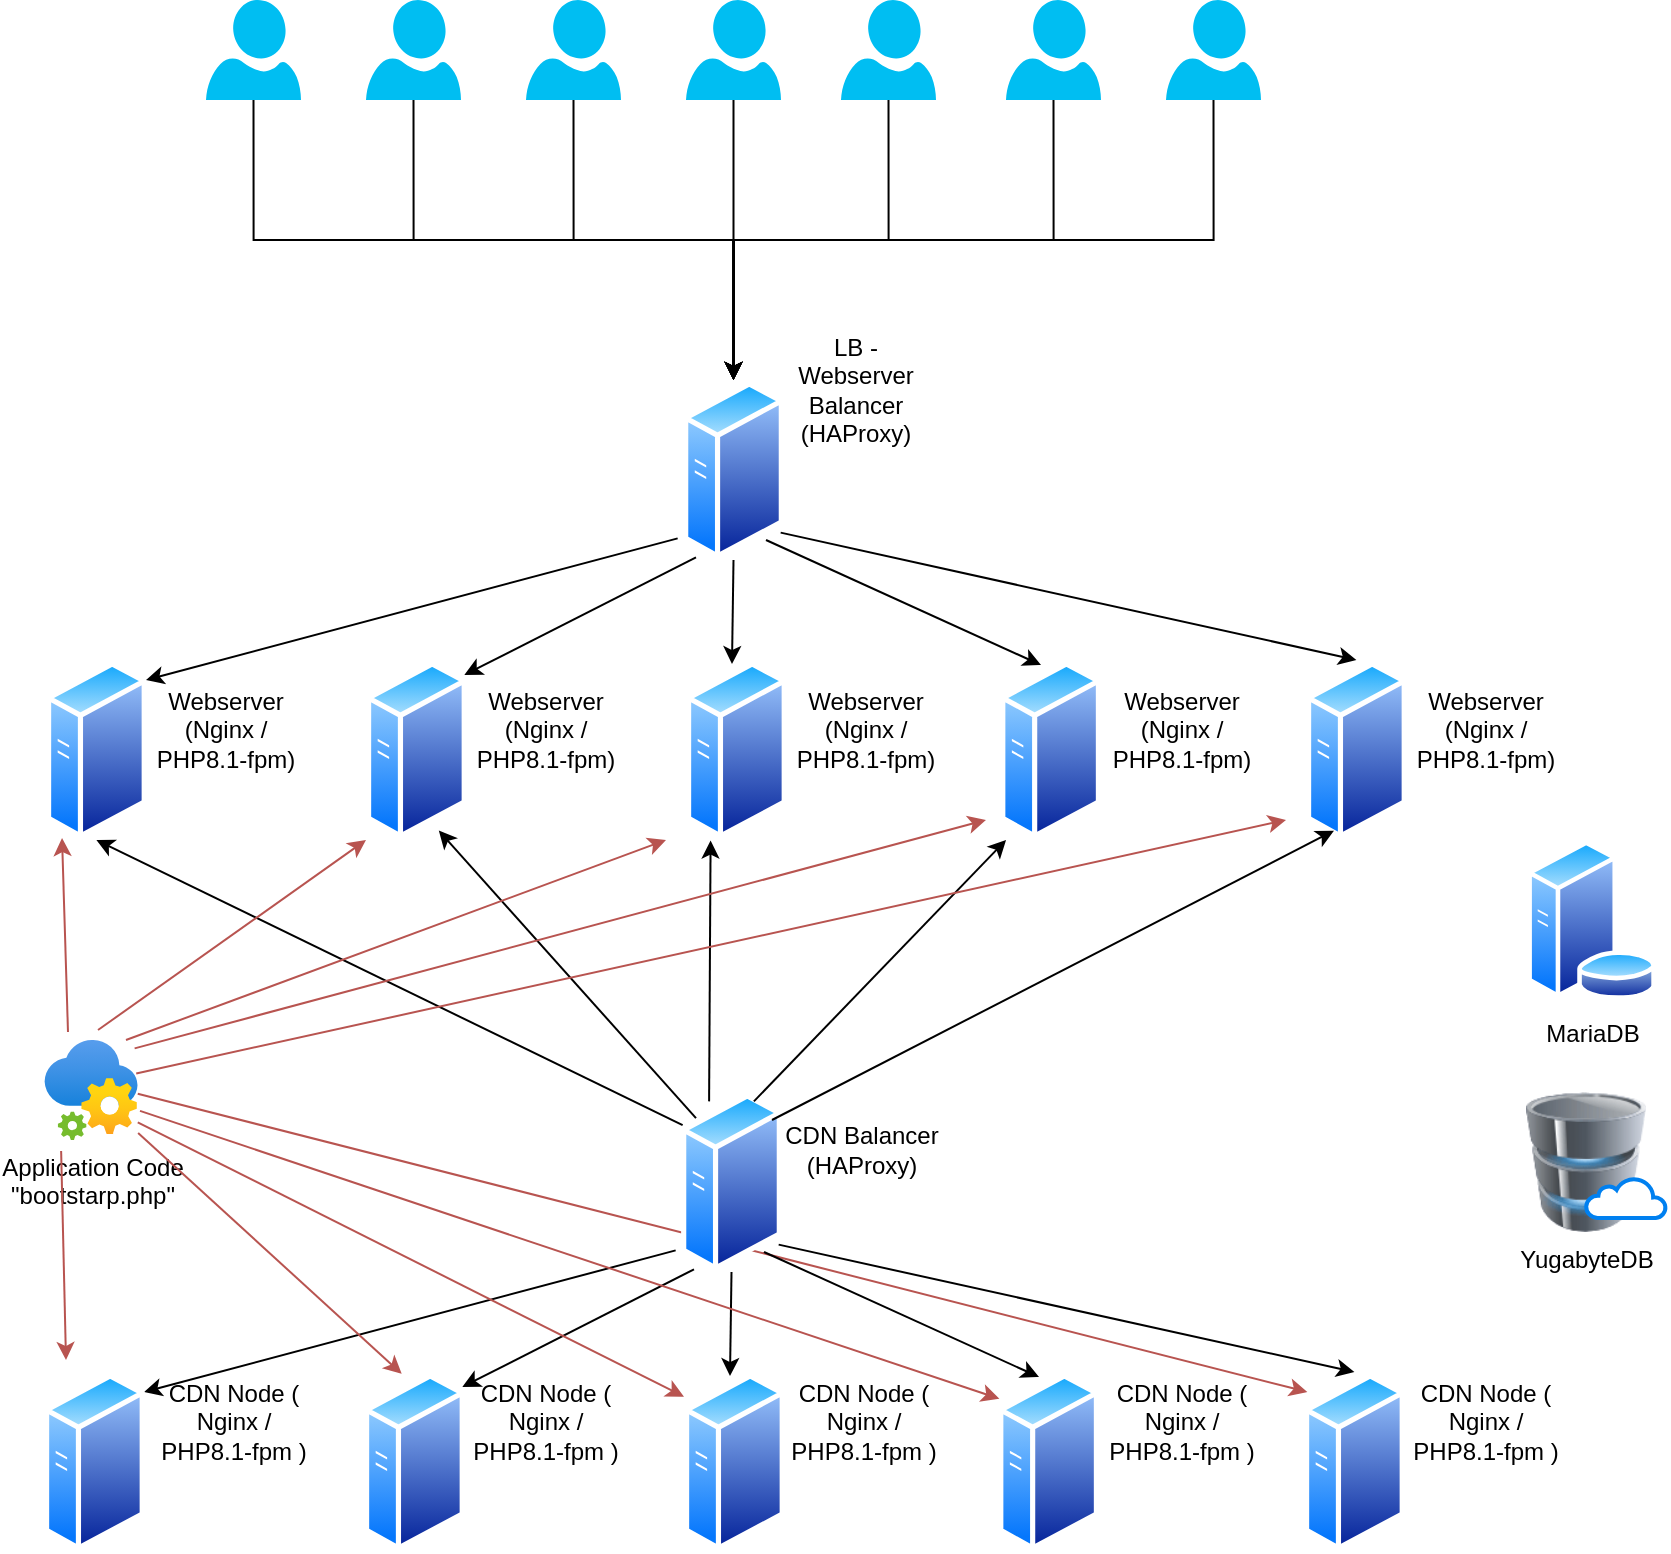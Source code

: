 <mxfile version="23.0.1" type="github">
  <diagram name="Page-1" id="3CQJeB8ll3eQGCyubroe">
    <mxGraphModel dx="683" dy="369" grid="1" gridSize="10" guides="1" tooltips="1" connect="1" arrows="1" fold="1" page="1" pageScale="1" pageWidth="850" pageHeight="1100" math="0" shadow="0">
      <root>
        <mxCell id="0" />
        <mxCell id="1" parent="0" />
        <mxCell id="apbLcDOzzkScIm0lNbw9-207" value="" style="endArrow=classic;html=1;rounded=0;entryX=0.033;entryY=0.111;entryDx=0;entryDy=0;entryPerimeter=0;fillColor=#f8cecc;strokeColor=#b85450;exitX=0.996;exitY=0.537;exitDx=0;exitDy=0;exitPerimeter=0;" parent="1" source="apbLcDOzzkScIm0lNbw9-192" target="apbLcDOzzkScIm0lNbw9-169" edge="1">
          <mxGeometry width="50" height="50" relative="1" as="geometry">
            <mxPoint x="184.4" y="680.5" as="sourcePoint" />
            <mxPoint x="316.4" y="801.5" as="targetPoint" />
          </mxGeometry>
        </mxCell>
        <mxCell id="apbLcDOzzkScIm0lNbw9-17" style="edgeStyle=orthogonalEdgeStyle;rounded=0;orthogonalLoop=1;jettySize=auto;html=1;exitX=0.5;exitY=1;exitDx=0;exitDy=0;exitPerimeter=0;entryX=0.5;entryY=0;entryDx=0;entryDy=0;" parent="1" source="apbLcDOzzkScIm0lNbw9-2" target="apbLcDOzzkScIm0lNbw9-9" edge="1">
          <mxGeometry relative="1" as="geometry" />
        </mxCell>
        <mxCell id="apbLcDOzzkScIm0lNbw9-2" value="" style="verticalLabelPosition=bottom;html=1;verticalAlign=top;align=center;strokeColor=none;fillColor=#00BEF2;shape=mxgraph.azure.user;" parent="1" vertex="1">
          <mxGeometry x="130" y="150" width="47.5" height="50" as="geometry" />
        </mxCell>
        <mxCell id="apbLcDOzzkScIm0lNbw9-23" style="edgeStyle=orthogonalEdgeStyle;rounded=0;orthogonalLoop=1;jettySize=auto;html=1;exitX=0.5;exitY=1;exitDx=0;exitDy=0;exitPerimeter=0;entryX=0.5;entryY=0;entryDx=0;entryDy=0;" parent="1" source="apbLcDOzzkScIm0lNbw9-3" target="apbLcDOzzkScIm0lNbw9-9" edge="1">
          <mxGeometry relative="1" as="geometry" />
        </mxCell>
        <mxCell id="apbLcDOzzkScIm0lNbw9-3" value="" style="verticalLabelPosition=bottom;html=1;verticalAlign=top;align=center;strokeColor=none;fillColor=#00BEF2;shape=mxgraph.azure.user;" parent="1" vertex="1">
          <mxGeometry x="610" y="150" width="47.5" height="50" as="geometry" />
        </mxCell>
        <mxCell id="apbLcDOzzkScIm0lNbw9-22" style="edgeStyle=orthogonalEdgeStyle;rounded=0;orthogonalLoop=1;jettySize=auto;html=1;exitX=0.5;exitY=1;exitDx=0;exitDy=0;exitPerimeter=0;entryX=0.5;entryY=0;entryDx=0;entryDy=0;" parent="1" source="apbLcDOzzkScIm0lNbw9-4" target="apbLcDOzzkScIm0lNbw9-9" edge="1">
          <mxGeometry relative="1" as="geometry" />
        </mxCell>
        <mxCell id="apbLcDOzzkScIm0lNbw9-4" value="" style="verticalLabelPosition=bottom;html=1;verticalAlign=top;align=center;strokeColor=none;fillColor=#00BEF2;shape=mxgraph.azure.user;" parent="1" vertex="1">
          <mxGeometry x="530" y="150" width="47.5" height="50" as="geometry" />
        </mxCell>
        <mxCell id="apbLcDOzzkScIm0lNbw9-21" style="edgeStyle=orthogonalEdgeStyle;rounded=0;orthogonalLoop=1;jettySize=auto;html=1;exitX=0.5;exitY=1;exitDx=0;exitDy=0;exitPerimeter=0;entryX=0.5;entryY=0;entryDx=0;entryDy=0;" parent="1" source="apbLcDOzzkScIm0lNbw9-5" target="apbLcDOzzkScIm0lNbw9-9" edge="1">
          <mxGeometry relative="1" as="geometry" />
        </mxCell>
        <mxCell id="apbLcDOzzkScIm0lNbw9-5" value="" style="verticalLabelPosition=bottom;html=1;verticalAlign=top;align=center;strokeColor=none;fillColor=#00BEF2;shape=mxgraph.azure.user;" parent="1" vertex="1">
          <mxGeometry x="447.5" y="150" width="47.5" height="50" as="geometry" />
        </mxCell>
        <mxCell id="apbLcDOzzkScIm0lNbw9-15" style="edgeStyle=orthogonalEdgeStyle;rounded=0;orthogonalLoop=1;jettySize=auto;html=1;exitX=0.5;exitY=1;exitDx=0;exitDy=0;exitPerimeter=0;entryX=0.5;entryY=0;entryDx=0;entryDy=0;" parent="1" source="apbLcDOzzkScIm0lNbw9-6" target="apbLcDOzzkScIm0lNbw9-9" edge="1">
          <mxGeometry relative="1" as="geometry" />
        </mxCell>
        <mxCell id="apbLcDOzzkScIm0lNbw9-6" value="" style="verticalLabelPosition=bottom;html=1;verticalAlign=top;align=center;strokeColor=none;fillColor=#00BEF2;shape=mxgraph.azure.user;" parent="1" vertex="1">
          <mxGeometry x="370" y="150" width="47.5" height="50" as="geometry" />
        </mxCell>
        <mxCell id="apbLcDOzzkScIm0lNbw9-19" style="edgeStyle=orthogonalEdgeStyle;rounded=0;orthogonalLoop=1;jettySize=auto;html=1;exitX=0.5;exitY=1;exitDx=0;exitDy=0;exitPerimeter=0;entryX=0.5;entryY=0;entryDx=0;entryDy=0;" parent="1" source="apbLcDOzzkScIm0lNbw9-7" target="apbLcDOzzkScIm0lNbw9-9" edge="1">
          <mxGeometry relative="1" as="geometry" />
        </mxCell>
        <mxCell id="apbLcDOzzkScIm0lNbw9-7" value="" style="verticalLabelPosition=bottom;html=1;verticalAlign=top;align=center;strokeColor=none;fillColor=#00BEF2;shape=mxgraph.azure.user;" parent="1" vertex="1">
          <mxGeometry x="210" y="150" width="47.5" height="50" as="geometry" />
        </mxCell>
        <mxCell id="apbLcDOzzkScIm0lNbw9-20" style="edgeStyle=orthogonalEdgeStyle;rounded=0;orthogonalLoop=1;jettySize=auto;html=1;exitX=0.5;exitY=1;exitDx=0;exitDy=0;exitPerimeter=0;entryX=0.5;entryY=0;entryDx=0;entryDy=0;" parent="1" source="apbLcDOzzkScIm0lNbw9-8" target="apbLcDOzzkScIm0lNbw9-9" edge="1">
          <mxGeometry relative="1" as="geometry" />
        </mxCell>
        <mxCell id="apbLcDOzzkScIm0lNbw9-8" value="" style="verticalLabelPosition=bottom;html=1;verticalAlign=top;align=center;strokeColor=none;fillColor=#00BEF2;shape=mxgraph.azure.user;" parent="1" vertex="1">
          <mxGeometry x="290" y="150" width="47.5" height="50" as="geometry" />
        </mxCell>
        <mxCell id="apbLcDOzzkScIm0lNbw9-9" value="" style="image;aspect=fixed;perimeter=ellipsePerimeter;html=1;align=center;shadow=0;dashed=0;spacingTop=3;image=img/lib/active_directory/generic_server.svg;" parent="1" vertex="1">
          <mxGeometry x="368.55" y="340" width="50.4" height="90" as="geometry" />
        </mxCell>
        <mxCell id="apbLcDOzzkScIm0lNbw9-24" value="LB - Webserver Balancer (HAProxy)" style="text;html=1;strokeColor=none;fillColor=none;align=center;verticalAlign=middle;whiteSpace=wrap;rounded=0;" parent="1" vertex="1">
          <mxGeometry x="415" y="330" width="80" height="30" as="geometry" />
        </mxCell>
        <mxCell id="apbLcDOzzkScIm0lNbw9-31" value="" style="group" parent="1" vertex="1" connectable="0">
          <mxGeometry x="370" y="480" width="130.4" height="90" as="geometry" />
        </mxCell>
        <mxCell id="apbLcDOzzkScIm0lNbw9-32" value="" style="image;aspect=fixed;perimeter=ellipsePerimeter;html=1;align=center;shadow=0;dashed=0;spacingTop=3;image=img/lib/active_directory/generic_server.svg;" parent="apbLcDOzzkScIm0lNbw9-31" vertex="1">
          <mxGeometry width="50.4" height="90" as="geometry" />
        </mxCell>
        <mxCell id="apbLcDOzzkScIm0lNbw9-33" value="Webserver (Nginx / PHP8.1-fpm)" style="text;html=1;strokeColor=none;fillColor=none;align=center;verticalAlign=middle;whiteSpace=wrap;rounded=0;" parent="apbLcDOzzkScIm0lNbw9-31" vertex="1">
          <mxGeometry x="50.4" y="20" width="80" height="30" as="geometry" />
        </mxCell>
        <mxCell id="apbLcDOzzkScIm0lNbw9-37" value="" style="group" parent="1" vertex="1" connectable="0">
          <mxGeometry x="527.1" y="480" width="171.9" height="95" as="geometry" />
        </mxCell>
        <mxCell id="apbLcDOzzkScIm0lNbw9-38" value="" style="image;aspect=fixed;perimeter=ellipsePerimeter;html=1;align=center;shadow=0;dashed=0;spacingTop=3;image=img/lib/active_directory/generic_server.svg;" parent="apbLcDOzzkScIm0lNbw9-37" vertex="1">
          <mxGeometry width="50.4" height="90" as="geometry" />
        </mxCell>
        <mxCell id="apbLcDOzzkScIm0lNbw9-39" value="Webserver (Nginx / PHP8.1-fpm)" style="text;html=1;strokeColor=none;fillColor=none;align=center;verticalAlign=middle;whiteSpace=wrap;rounded=0;" parent="apbLcDOzzkScIm0lNbw9-37" vertex="1">
          <mxGeometry x="50.4" y="20" width="80" height="30" as="geometry" />
        </mxCell>
        <mxCell id="apbLcDOzzkScIm0lNbw9-40" value="" style="group" parent="1" vertex="1" connectable="0">
          <mxGeometry x="680" y="480" width="130.4" height="90" as="geometry" />
        </mxCell>
        <mxCell id="apbLcDOzzkScIm0lNbw9-41" value="" style="image;aspect=fixed;perimeter=ellipsePerimeter;html=1;align=center;shadow=0;dashed=0;spacingTop=3;image=img/lib/active_directory/generic_server.svg;" parent="apbLcDOzzkScIm0lNbw9-40" vertex="1">
          <mxGeometry width="50.4" height="90" as="geometry" />
        </mxCell>
        <mxCell id="apbLcDOzzkScIm0lNbw9-42" value="Webserver (Nginx / PHP8.1-fpm)" style="text;html=1;strokeColor=none;fillColor=none;align=center;verticalAlign=middle;whiteSpace=wrap;rounded=0;" parent="apbLcDOzzkScIm0lNbw9-40" vertex="1">
          <mxGeometry x="50.4" y="20" width="80" height="30" as="geometry" />
        </mxCell>
        <mxCell id="apbLcDOzzkScIm0lNbw9-50" value="" style="group" parent="1" vertex="1" connectable="0">
          <mxGeometry x="50" y="480" width="130.4" height="90" as="geometry" />
        </mxCell>
        <mxCell id="apbLcDOzzkScIm0lNbw9-51" value="" style="image;aspect=fixed;perimeter=ellipsePerimeter;html=1;align=center;shadow=0;dashed=0;spacingTop=3;image=img/lib/active_directory/generic_server.svg;" parent="apbLcDOzzkScIm0lNbw9-50" vertex="1">
          <mxGeometry width="50.4" height="90" as="geometry" />
        </mxCell>
        <mxCell id="apbLcDOzzkScIm0lNbw9-52" value="Webserver (Nginx / PHP8.1-fpm)" style="text;html=1;strokeColor=none;fillColor=none;align=center;verticalAlign=middle;whiteSpace=wrap;rounded=0;" parent="apbLcDOzzkScIm0lNbw9-50" vertex="1">
          <mxGeometry x="50.4" y="20" width="80" height="30" as="geometry" />
        </mxCell>
        <mxCell id="apbLcDOzzkScIm0lNbw9-53" value="" style="group" parent="1" vertex="1" connectable="0">
          <mxGeometry x="210" y="480" width="130.4" height="90" as="geometry" />
        </mxCell>
        <mxCell id="apbLcDOzzkScIm0lNbw9-54" value="" style="image;aspect=fixed;perimeter=ellipsePerimeter;html=1;align=center;shadow=0;dashed=0;spacingTop=3;image=img/lib/active_directory/generic_server.svg;" parent="apbLcDOzzkScIm0lNbw9-53" vertex="1">
          <mxGeometry width="50.4" height="90" as="geometry" />
        </mxCell>
        <mxCell id="apbLcDOzzkScIm0lNbw9-55" value="Webserver (Nginx / PHP8.1-fpm)" style="text;html=1;strokeColor=none;fillColor=none;align=center;verticalAlign=middle;whiteSpace=wrap;rounded=0;" parent="apbLcDOzzkScIm0lNbw9-53" vertex="1">
          <mxGeometry x="50.4" y="20" width="80" height="30" as="geometry" />
        </mxCell>
        <mxCell id="apbLcDOzzkScIm0lNbw9-58" value="" style="endArrow=classic;html=1;rounded=0;exitX=-0.054;exitY=0.88;exitDx=0;exitDy=0;exitPerimeter=0;" parent="1" source="apbLcDOzzkScIm0lNbw9-9" edge="1">
          <mxGeometry width="50" height="50" relative="1" as="geometry">
            <mxPoint x="390" y="720" as="sourcePoint" />
            <mxPoint x="100" y="490" as="targetPoint" />
          </mxGeometry>
        </mxCell>
        <mxCell id="apbLcDOzzkScIm0lNbw9-59" value="" style="endArrow=classic;html=1;rounded=0;exitX=0.128;exitY=0.985;exitDx=0;exitDy=0;entryX=0.976;entryY=0.083;entryDx=0;entryDy=0;entryPerimeter=0;exitPerimeter=0;" parent="1" source="apbLcDOzzkScIm0lNbw9-9" target="apbLcDOzzkScIm0lNbw9-54" edge="1">
          <mxGeometry width="50" height="50" relative="1" as="geometry">
            <mxPoint x="370" y="450" as="sourcePoint" />
            <mxPoint x="110" y="500" as="targetPoint" />
          </mxGeometry>
        </mxCell>
        <mxCell id="apbLcDOzzkScIm0lNbw9-60" value="" style="endArrow=classic;html=1;rounded=0;entryX=0.976;entryY=0.083;entryDx=0;entryDy=0;entryPerimeter=0;exitX=0.5;exitY=1;exitDx=0;exitDy=0;" parent="1" source="apbLcDOzzkScIm0lNbw9-9" edge="1">
          <mxGeometry width="50" height="50" relative="1" as="geometry">
            <mxPoint x="470" y="390" as="sourcePoint" />
            <mxPoint x="393" y="482" as="targetPoint" />
          </mxGeometry>
        </mxCell>
        <mxCell id="apbLcDOzzkScIm0lNbw9-61" value="" style="endArrow=classic;html=1;rounded=0;entryX=0.405;entryY=0.028;entryDx=0;entryDy=0;entryPerimeter=0;" parent="1" target="apbLcDOzzkScIm0lNbw9-38" edge="1">
          <mxGeometry width="50" height="50" relative="1" as="geometry">
            <mxPoint x="410" y="420" as="sourcePoint" />
            <mxPoint x="403" y="492" as="targetPoint" />
          </mxGeometry>
        </mxCell>
        <mxCell id="apbLcDOzzkScIm0lNbw9-62" value="" style="endArrow=classic;html=1;rounded=0;exitX=0.968;exitY=0.848;exitDx=0;exitDy=0;entryX=0.5;entryY=0;entryDx=0;entryDy=0;exitPerimeter=0;" parent="1" source="apbLcDOzzkScIm0lNbw9-9" target="apbLcDOzzkScIm0lNbw9-41" edge="1">
          <mxGeometry width="50" height="50" relative="1" as="geometry">
            <mxPoint x="480" y="422" as="sourcePoint" />
            <mxPoint x="640" y="480" as="targetPoint" />
          </mxGeometry>
        </mxCell>
        <mxCell id="apbLcDOzzkScIm0lNbw9-159" value="" style="image;aspect=fixed;perimeter=ellipsePerimeter;html=1;align=center;shadow=0;dashed=0;spacingTop=3;image=img/lib/active_directory/generic_server.svg;" parent="1" vertex="1">
          <mxGeometry x="367.55" y="696" width="50.4" height="90" as="geometry" />
        </mxCell>
        <mxCell id="apbLcDOzzkScIm0lNbw9-160" value="CDN Balancer (HAProxy)" style="text;html=1;strokeColor=none;fillColor=none;align=center;verticalAlign=middle;whiteSpace=wrap;rounded=0;" parent="1" vertex="1">
          <mxGeometry x="417.5" y="710" width="80" height="30" as="geometry" />
        </mxCell>
        <mxCell id="apbLcDOzzkScIm0lNbw9-177" value="" style="endArrow=classic;html=1;rounded=0;exitX=-0.054;exitY=0.88;exitDx=0;exitDy=0;exitPerimeter=0;" parent="1" source="apbLcDOzzkScIm0lNbw9-159" edge="1">
          <mxGeometry width="50" height="50" relative="1" as="geometry">
            <mxPoint x="389" y="1076" as="sourcePoint" />
            <mxPoint x="99" y="846" as="targetPoint" />
          </mxGeometry>
        </mxCell>
        <mxCell id="apbLcDOzzkScIm0lNbw9-178" value="" style="endArrow=classic;html=1;rounded=0;exitX=0.128;exitY=0.985;exitDx=0;exitDy=0;entryX=0.976;entryY=0.083;entryDx=0;entryDy=0;entryPerimeter=0;exitPerimeter=0;" parent="1" source="apbLcDOzzkScIm0lNbw9-159" target="apbLcDOzzkScIm0lNbw9-175" edge="1">
          <mxGeometry width="50" height="50" relative="1" as="geometry">
            <mxPoint x="369" y="806" as="sourcePoint" />
            <mxPoint x="109" y="856" as="targetPoint" />
          </mxGeometry>
        </mxCell>
        <mxCell id="apbLcDOzzkScIm0lNbw9-179" value="" style="endArrow=classic;html=1;rounded=0;entryX=0.976;entryY=0.083;entryDx=0;entryDy=0;entryPerimeter=0;exitX=0.5;exitY=1;exitDx=0;exitDy=0;" parent="1" source="apbLcDOzzkScIm0lNbw9-159" edge="1">
          <mxGeometry width="50" height="50" relative="1" as="geometry">
            <mxPoint x="469" y="746" as="sourcePoint" />
            <mxPoint x="392" y="838" as="targetPoint" />
          </mxGeometry>
        </mxCell>
        <mxCell id="apbLcDOzzkScIm0lNbw9-180" value="" style="endArrow=classic;html=1;rounded=0;entryX=0.405;entryY=0.028;entryDx=0;entryDy=0;entryPerimeter=0;" parent="1" target="apbLcDOzzkScIm0lNbw9-165" edge="1">
          <mxGeometry width="50" height="50" relative="1" as="geometry">
            <mxPoint x="409" y="776" as="sourcePoint" />
            <mxPoint x="402" y="848" as="targetPoint" />
          </mxGeometry>
        </mxCell>
        <mxCell id="apbLcDOzzkScIm0lNbw9-181" value="" style="endArrow=classic;html=1;rounded=0;exitX=0.968;exitY=0.848;exitDx=0;exitDy=0;entryX=0.5;entryY=0;entryDx=0;entryDy=0;exitPerimeter=0;" parent="1" source="apbLcDOzzkScIm0lNbw9-159" target="apbLcDOzzkScIm0lNbw9-169" edge="1">
          <mxGeometry width="50" height="50" relative="1" as="geometry">
            <mxPoint x="479" y="778" as="sourcePoint" />
            <mxPoint x="639" y="836" as="targetPoint" />
          </mxGeometry>
        </mxCell>
        <mxCell id="apbLcDOzzkScIm0lNbw9-162" value="" style="image;aspect=fixed;perimeter=ellipsePerimeter;html=1;align=center;shadow=0;dashed=0;spacingTop=3;image=img/lib/active_directory/generic_server.svg;container=0;" parent="1" vertex="1">
          <mxGeometry x="369" y="836" width="50.4" height="90" as="geometry" />
        </mxCell>
        <mxCell id="apbLcDOzzkScIm0lNbw9-165" value="" style="image;aspect=fixed;perimeter=ellipsePerimeter;html=1;align=center;shadow=0;dashed=0;spacingTop=3;image=img/lib/active_directory/generic_server.svg;container=0;" parent="1" vertex="1">
          <mxGeometry x="526.1" y="836" width="50.4" height="90" as="geometry" />
        </mxCell>
        <mxCell id="apbLcDOzzkScIm0lNbw9-169" value="" style="image;aspect=fixed;perimeter=ellipsePerimeter;html=1;align=center;shadow=0;dashed=0;spacingTop=3;image=img/lib/active_directory/generic_server.svg;container=0;" parent="1" vertex="1">
          <mxGeometry x="679" y="836" width="50.4" height="90" as="geometry" />
        </mxCell>
        <mxCell id="apbLcDOzzkScIm0lNbw9-172" value="" style="image;aspect=fixed;perimeter=ellipsePerimeter;html=1;align=center;shadow=0;dashed=0;spacingTop=3;image=img/lib/active_directory/generic_server.svg;container=0;" parent="1" vertex="1">
          <mxGeometry x="49" y="836" width="50.4" height="90" as="geometry" />
        </mxCell>
        <mxCell id="apbLcDOzzkScIm0lNbw9-173" value="CDN Node ( Nginx / PHP8.1-fpm )" style="text;html=1;strokeColor=none;fillColor=none;align=center;verticalAlign=middle;whiteSpace=wrap;rounded=0;container=0;" parent="1" vertex="1">
          <mxGeometry x="104.4" y="846" width="80" height="30" as="geometry" />
        </mxCell>
        <mxCell id="apbLcDOzzkScIm0lNbw9-175" value="" style="image;aspect=fixed;perimeter=ellipsePerimeter;html=1;align=center;shadow=0;dashed=0;spacingTop=3;image=img/lib/active_directory/generic_server.svg;container=0;" parent="1" vertex="1">
          <mxGeometry x="209" y="836" width="50.4" height="90" as="geometry" />
        </mxCell>
        <mxCell id="apbLcDOzzkScIm0lNbw9-182" value="CDN Node ( Nginx / PHP8.1-fpm )" style="text;html=1;strokeColor=none;fillColor=none;align=center;verticalAlign=middle;whiteSpace=wrap;rounded=0;container=0;" parent="1" vertex="1">
          <mxGeometry x="260.4" y="846" width="80" height="30" as="geometry" />
        </mxCell>
        <mxCell id="apbLcDOzzkScIm0lNbw9-183" value="CDN Node ( Nginx / PHP8.1-fpm )" style="text;html=1;strokeColor=none;fillColor=none;align=center;verticalAlign=middle;whiteSpace=wrap;rounded=0;container=0;" parent="1" vertex="1">
          <mxGeometry x="419.4" y="846" width="80" height="30" as="geometry" />
        </mxCell>
        <mxCell id="apbLcDOzzkScIm0lNbw9-184" value="CDN Node ( Nginx / PHP8.1-fpm )" style="text;html=1;strokeColor=none;fillColor=none;align=center;verticalAlign=middle;whiteSpace=wrap;rounded=0;container=0;" parent="1" vertex="1">
          <mxGeometry x="577.5" y="846" width="80" height="30" as="geometry" />
        </mxCell>
        <mxCell id="apbLcDOzzkScIm0lNbw9-185" value="CDN Node ( Nginx / PHP8.1-fpm )" style="text;html=1;strokeColor=none;fillColor=none;align=center;verticalAlign=middle;whiteSpace=wrap;rounded=0;container=0;" parent="1" vertex="1">
          <mxGeometry x="730" y="846" width="80" height="30" as="geometry" />
        </mxCell>
        <mxCell id="apbLcDOzzkScIm0lNbw9-187" value="" style="endArrow=classic;html=1;rounded=0;entryX=0.5;entryY=1;entryDx=0;entryDy=0;exitX=0.015;exitY=0.184;exitDx=0;exitDy=0;exitPerimeter=0;" parent="1" source="apbLcDOzzkScIm0lNbw9-159" target="apbLcDOzzkScIm0lNbw9-51" edge="1">
          <mxGeometry width="50" height="50" relative="1" as="geometry">
            <mxPoint x="310" y="660" as="sourcePoint" />
            <mxPoint x="360" y="610" as="targetPoint" />
          </mxGeometry>
        </mxCell>
        <mxCell id="apbLcDOzzkScIm0lNbw9-188" value="" style="endArrow=classic;html=1;rounded=0;entryX=0.75;entryY=1;entryDx=0;entryDy=0;exitX=0;exitY=0;exitDx=0;exitDy=0;" parent="1" source="apbLcDOzzkScIm0lNbw9-159" target="apbLcDOzzkScIm0lNbw9-54" edge="1">
          <mxGeometry width="50" height="50" relative="1" as="geometry">
            <mxPoint x="540.7" y="733" as="sourcePoint" />
            <mxPoint x="247.7" y="590" as="targetPoint" />
          </mxGeometry>
        </mxCell>
        <mxCell id="apbLcDOzzkScIm0lNbw9-189" value="" style="endArrow=classic;html=1;rounded=0;exitX=0.25;exitY=0;exitDx=0;exitDy=0;entryX=0.244;entryY=1.003;entryDx=0;entryDy=0;entryPerimeter=0;" parent="1" source="apbLcDOzzkScIm0lNbw9-159" target="apbLcDOzzkScIm0lNbw9-32" edge="1">
          <mxGeometry width="50" height="50" relative="1" as="geometry">
            <mxPoint x="395" y="670" as="sourcePoint" />
            <mxPoint x="382" y="580" as="targetPoint" />
          </mxGeometry>
        </mxCell>
        <mxCell id="apbLcDOzzkScIm0lNbw9-190" value="" style="endArrow=classic;html=1;rounded=0;exitX=0.75;exitY=0;exitDx=0;exitDy=0;entryX=0.058;entryY=1;entryDx=0;entryDy=0;entryPerimeter=0;" parent="1" source="apbLcDOzzkScIm0lNbw9-159" target="apbLcDOzzkScIm0lNbw9-38" edge="1">
          <mxGeometry width="50" height="50" relative="1" as="geometry">
            <mxPoint x="398" y="743" as="sourcePoint" />
            <mxPoint x="540" y="580" as="targetPoint" />
          </mxGeometry>
        </mxCell>
        <mxCell id="apbLcDOzzkScIm0lNbw9-191" value="" style="endArrow=classic;html=1;rounded=0;exitX=0.75;exitY=0;exitDx=0;exitDy=0;entryX=0.25;entryY=1;entryDx=0;entryDy=0;" parent="1" target="apbLcDOzzkScIm0lNbw9-41" edge="1">
          <mxGeometry width="50" height="50" relative="1" as="geometry">
            <mxPoint x="413" y="710" as="sourcePoint" />
            <mxPoint x="540" y="580" as="targetPoint" />
          </mxGeometry>
        </mxCell>
        <mxCell id="apbLcDOzzkScIm0lNbw9-192" value="&lt;div&gt;Application Code&lt;/div&gt;&lt;div&gt;&quot;bootstarp.php&quot;&lt;/div&gt;" style="image;aspect=fixed;html=1;points=[];align=center;fontSize=12;image=img/lib/azure2/integration/App_Configuration.svg;" parent="1" vertex="1">
          <mxGeometry x="49" y="670" width="47.06" height="50" as="geometry" />
        </mxCell>
        <mxCell id="apbLcDOzzkScIm0lNbw9-195" value="" style="endArrow=classic;html=1;rounded=0;fillColor=#f8cecc;strokeColor=#b85450;exitX=0.182;exitY=1.109;exitDx=0;exitDy=0;exitPerimeter=0;" parent="1" source="apbLcDOzzkScIm0lNbw9-192" edge="1">
          <mxGeometry width="50" height="50" relative="1" as="geometry">
            <mxPoint x="180.4" y="770" as="sourcePoint" />
            <mxPoint x="60" y="830" as="targetPoint" />
          </mxGeometry>
        </mxCell>
        <mxCell id="apbLcDOzzkScIm0lNbw9-196" value="" style="endArrow=classic;html=1;rounded=0;entryX=0.159;entryY=0.989;entryDx=0;entryDy=0;entryPerimeter=0;exitX=0.255;exitY=-0.08;exitDx=0;exitDy=0;exitPerimeter=0;fillColor=#f8cecc;strokeColor=#b85450;" parent="1" source="apbLcDOzzkScIm0lNbw9-192" target="apbLcDOzzkScIm0lNbw9-51" edge="1">
          <mxGeometry width="50" height="50" relative="1" as="geometry">
            <mxPoint x="30" y="650" as="sourcePoint" />
            <mxPoint x="80" y="600" as="targetPoint" />
          </mxGeometry>
        </mxCell>
        <mxCell id="apbLcDOzzkScIm0lNbw9-197" value="" style="endArrow=classic;html=1;rounded=0;entryX=0;entryY=1;entryDx=0;entryDy=0;entryPerimeter=0;exitX=0.574;exitY=-0.1;exitDx=0;exitDy=0;exitPerimeter=0;fillColor=#f8cecc;strokeColor=#b85450;" parent="1" source="apbLcDOzzkScIm0lNbw9-192" target="apbLcDOzzkScIm0lNbw9-54" edge="1">
          <mxGeometry width="50" height="50" relative="1" as="geometry">
            <mxPoint x="80" y="660" as="sourcePoint" />
            <mxPoint x="68" y="579" as="targetPoint" />
          </mxGeometry>
        </mxCell>
        <mxCell id="apbLcDOzzkScIm0lNbw9-199" value="" style="endArrow=classic;html=1;rounded=0;fillColor=#f8cecc;strokeColor=#b85450;" parent="1" edge="1">
          <mxGeometry width="50" height="50" relative="1" as="geometry">
            <mxPoint x="90" y="670" as="sourcePoint" />
            <mxPoint x="360" y="570" as="targetPoint" />
          </mxGeometry>
        </mxCell>
        <mxCell id="apbLcDOzzkScIm0lNbw9-200" value="" style="endArrow=classic;html=1;rounded=0;exitX=0.963;exitY=0.084;exitDx=0;exitDy=0;exitPerimeter=0;fillColor=#f8cecc;strokeColor=#b85450;" parent="1" source="apbLcDOzzkScIm0lNbw9-192" edge="1">
          <mxGeometry width="50" height="50" relative="1" as="geometry">
            <mxPoint x="110" y="680" as="sourcePoint" />
            <mxPoint x="520" y="560" as="targetPoint" />
          </mxGeometry>
        </mxCell>
        <mxCell id="apbLcDOzzkScIm0lNbw9-202" value="" style="endArrow=classic;html=1;rounded=0;exitX=0.98;exitY=0.335;exitDx=0;exitDy=0;exitPerimeter=0;fillColor=#f8cecc;strokeColor=#b85450;" parent="1" source="apbLcDOzzkScIm0lNbw9-192" edge="1">
          <mxGeometry width="50" height="50" relative="1" as="geometry">
            <mxPoint x="100" y="680" as="sourcePoint" />
            <mxPoint x="670" y="560" as="targetPoint" />
          </mxGeometry>
        </mxCell>
        <mxCell id="apbLcDOzzkScIm0lNbw9-204" value="" style="endArrow=classic;html=1;rounded=0;entryX=0.374;entryY=0.01;entryDx=0;entryDy=0;entryPerimeter=0;fillColor=#f8cecc;strokeColor=#b85450;" parent="1" source="apbLcDOzzkScIm0lNbw9-192" target="apbLcDOzzkScIm0lNbw9-175" edge="1">
          <mxGeometry width="50" height="50" relative="1" as="geometry">
            <mxPoint x="96.06" y="815" as="sourcePoint" />
            <mxPoint x="230.06" y="720" as="targetPoint" />
          </mxGeometry>
        </mxCell>
        <mxCell id="apbLcDOzzkScIm0lNbw9-205" value="" style="endArrow=classic;html=1;rounded=0;entryX=0;entryY=0.137;entryDx=0;entryDy=0;entryPerimeter=0;fillColor=#f8cecc;strokeColor=#b85450;exitX=0.996;exitY=0.823;exitDx=0;exitDy=0;exitPerimeter=0;" parent="1" source="apbLcDOzzkScIm0lNbw9-192" target="apbLcDOzzkScIm0lNbw9-162" edge="1">
          <mxGeometry width="50" height="50" relative="1" as="geometry">
            <mxPoint x="127.4" y="696" as="sourcePoint" />
            <mxPoint x="259.4" y="817" as="targetPoint" />
          </mxGeometry>
        </mxCell>
        <mxCell id="apbLcDOzzkScIm0lNbw9-206" value="" style="endArrow=classic;html=1;rounded=0;entryX=0.012;entryY=0.149;entryDx=0;entryDy=0;entryPerimeter=0;fillColor=#f8cecc;strokeColor=#b85450;exitX=1.02;exitY=0.709;exitDx=0;exitDy=0;exitPerimeter=0;" parent="1" source="apbLcDOzzkScIm0lNbw9-192" target="apbLcDOzzkScIm0lNbw9-165" edge="1">
          <mxGeometry width="50" height="50" relative="1" as="geometry">
            <mxPoint x="168.2" y="696" as="sourcePoint" />
            <mxPoint x="300.2" y="817" as="targetPoint" />
          </mxGeometry>
        </mxCell>
        <mxCell id="lut920hTAtwZaciV1QiT-2" value="&lt;div&gt;MariaDB&lt;/div&gt;" style="image;aspect=fixed;perimeter=ellipsePerimeter;html=1;align=center;shadow=0;dashed=0;spacingTop=3;image=img/lib/active_directory/database_server.svg;" vertex="1" parent="1">
          <mxGeometry x="790" y="570" width="65.6" height="80" as="geometry" />
        </mxCell>
        <mxCell id="lut920hTAtwZaciV1QiT-8" value="" style="group" vertex="1" connectable="0" parent="1">
          <mxGeometry x="790" y="696" width="70" height="70" as="geometry" />
        </mxCell>
        <mxCell id="lut920hTAtwZaciV1QiT-4" value="YugabyteDB" style="image;html=1;image=img/lib/clip_art/computers/Database_128x128.png" vertex="1" parent="lut920hTAtwZaciV1QiT-8">
          <mxGeometry width="60" height="70" as="geometry" />
        </mxCell>
        <mxCell id="lut920hTAtwZaciV1QiT-7" value="" style="html=1;verticalLabelPosition=bottom;align=center;labelBackgroundColor=#ffffff;verticalAlign=top;strokeWidth=2;strokeColor=#0080F0;shadow=0;dashed=0;shape=mxgraph.ios7.icons.cloud;" vertex="1" parent="lut920hTAtwZaciV1QiT-8">
          <mxGeometry x="30" y="43" width="40" height="20" as="geometry" />
        </mxCell>
      </root>
    </mxGraphModel>
  </diagram>
</mxfile>
